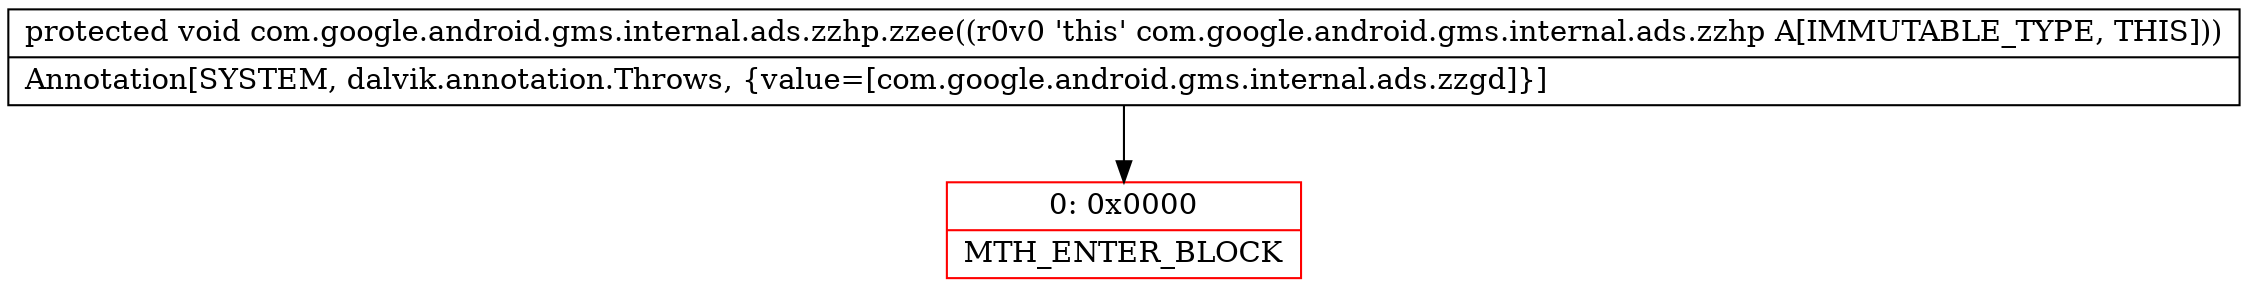 digraph "CFG forcom.google.android.gms.internal.ads.zzhp.zzee()V" {
subgraph cluster_Region_634899038 {
label = "R(0)";
node [shape=record,color=blue];
}
Node_0 [shape=record,color=red,label="{0\:\ 0x0000|MTH_ENTER_BLOCK\l}"];
MethodNode[shape=record,label="{protected void com.google.android.gms.internal.ads.zzhp.zzee((r0v0 'this' com.google.android.gms.internal.ads.zzhp A[IMMUTABLE_TYPE, THIS]))  | Annotation[SYSTEM, dalvik.annotation.Throws, \{value=[com.google.android.gms.internal.ads.zzgd]\}]\l}"];
MethodNode -> Node_0;
}

